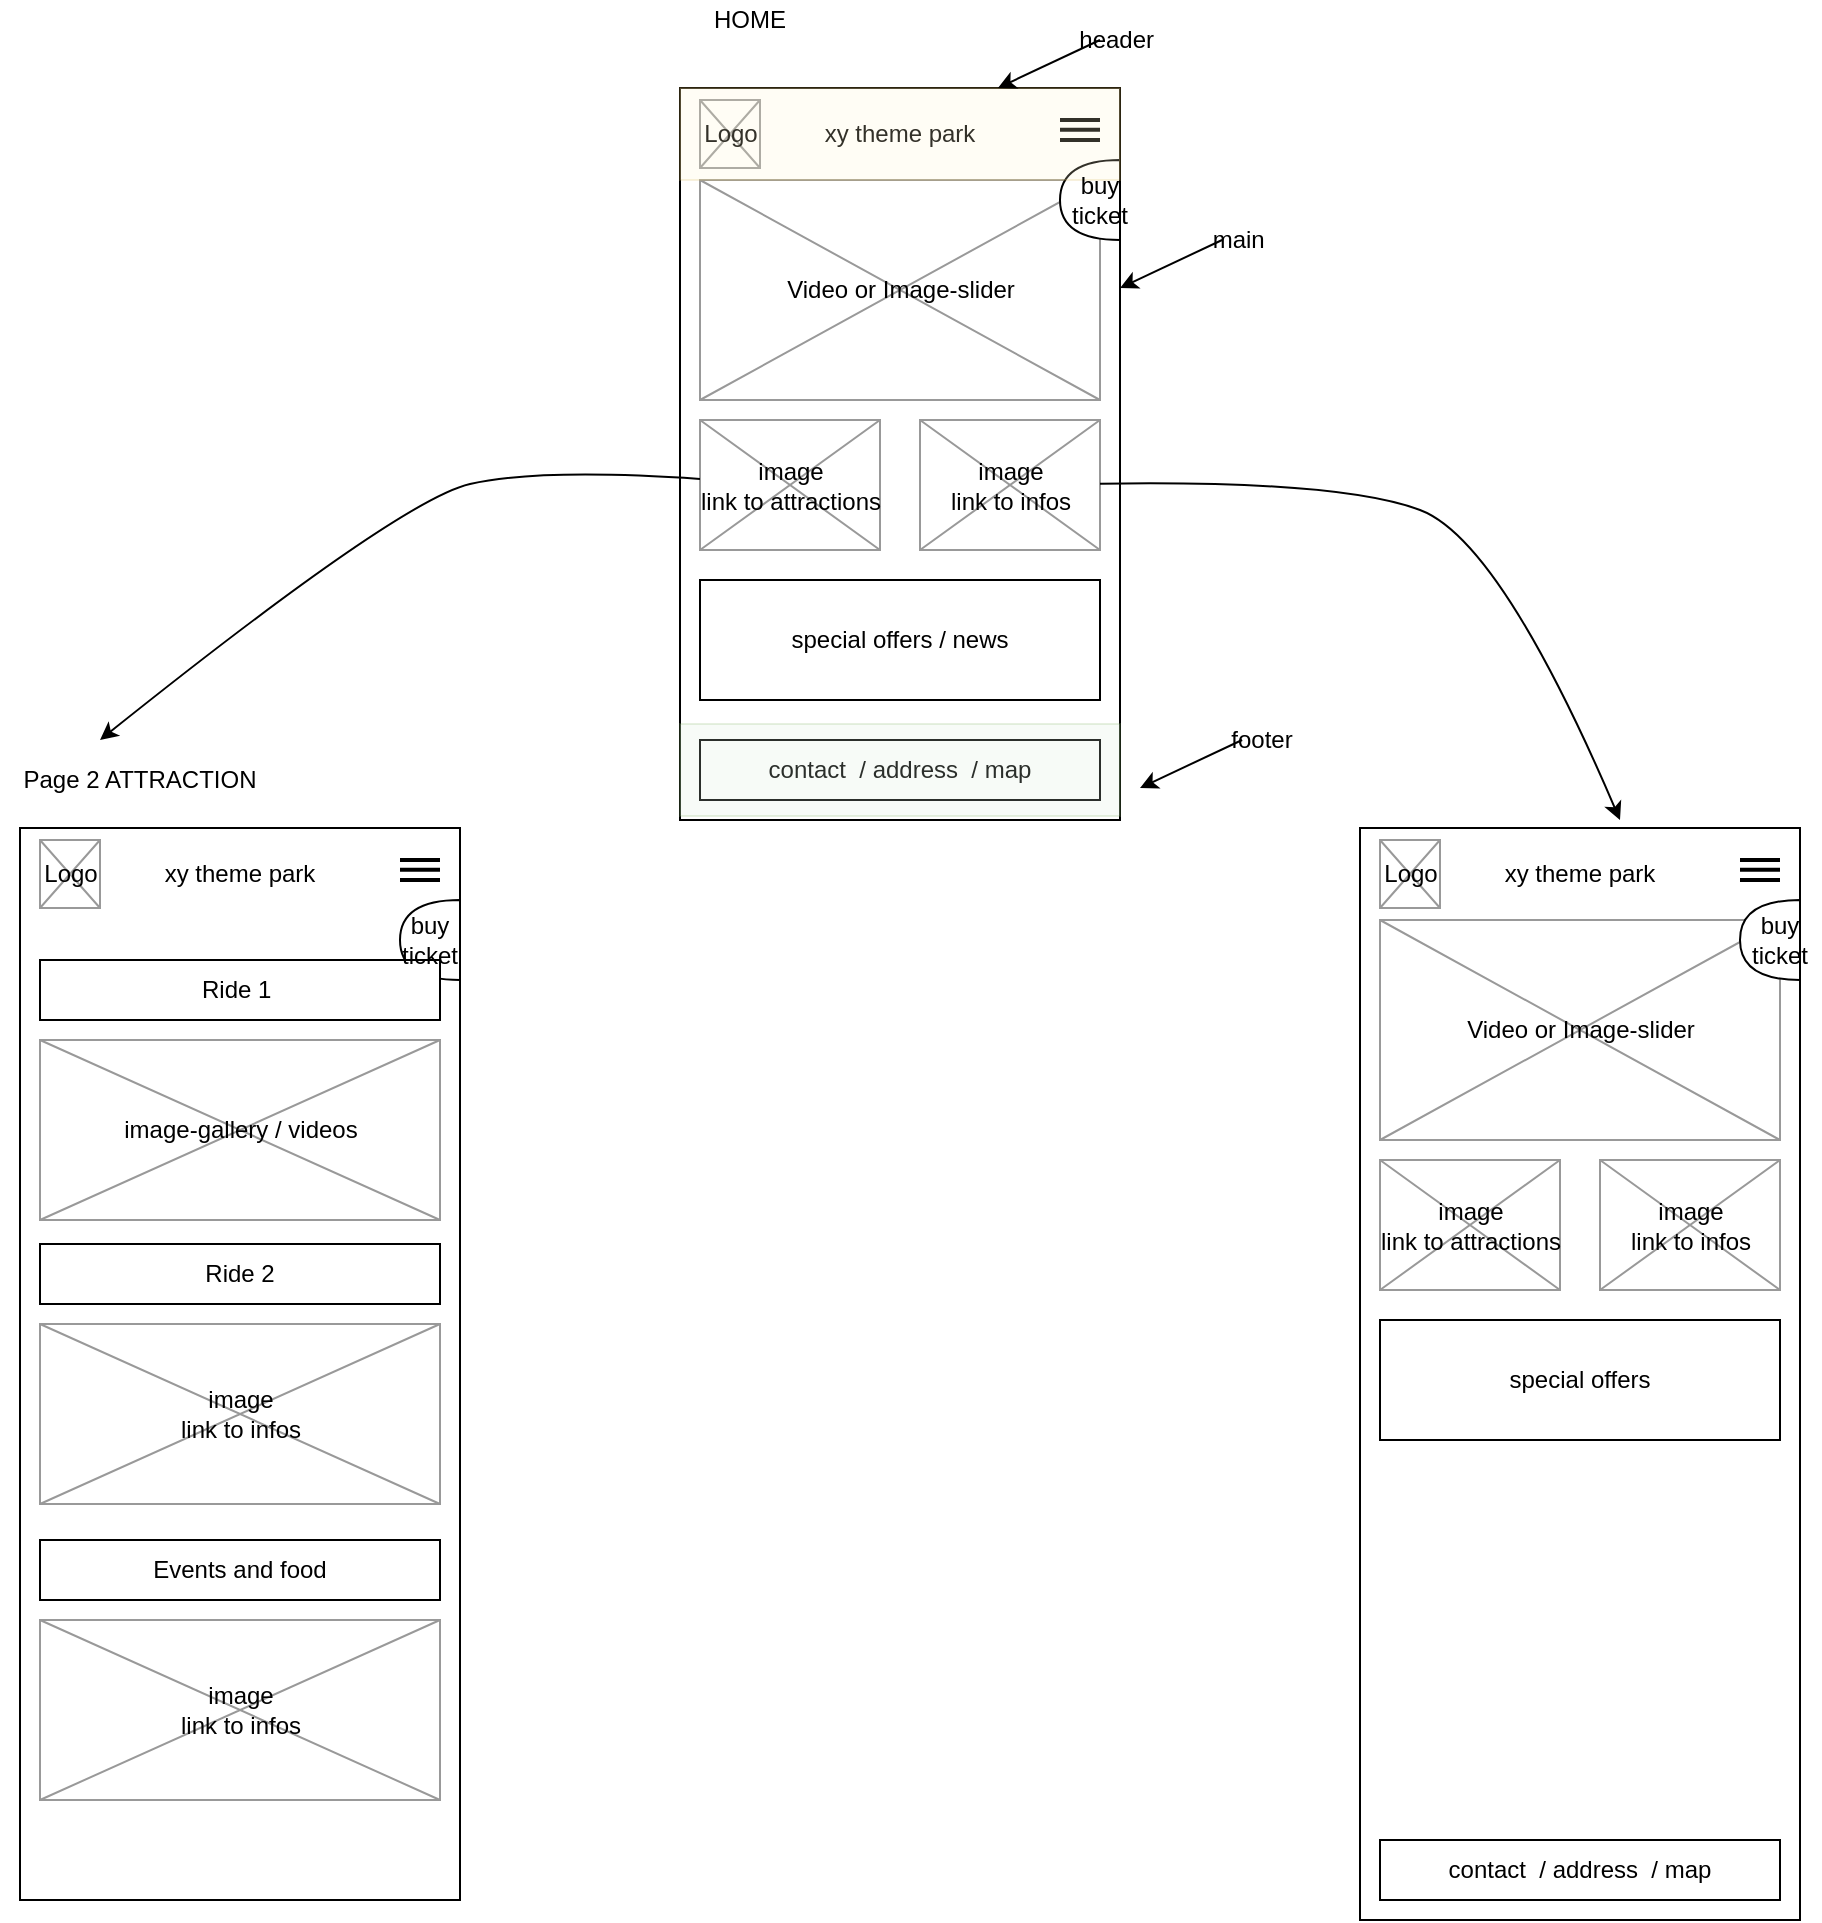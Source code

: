 <mxfile version="14.7.0" type="github"><diagram id="Tz94heCCpqs6r6Kg0a_S" name="Page-1"><mxGraphModel dx="1607" dy="961" grid="1" gridSize="10" guides="1" tooltips="1" connect="1" arrows="1" fold="1" page="1" pageScale="1" pageWidth="1169" pageHeight="827" math="0" shadow="0"><root><mxCell id="0"/><mxCell id="1" parent="0"/><mxCell id="b5tYH_EXLa9vp5NdrSGa-64" value="" style="rounded=0;whiteSpace=wrap;html=1;labelBackgroundColor=none;opacity=20;fillColor=#ffe6cc;strokeColor=#d79b00;" vertex="1" parent="1"><mxGeometry x="480" y="90" width="220" height="270" as="geometry"/></mxCell><mxCell id="b5tYH_EXLa9vp5NdrSGa-3" value="" style="rounded=0;whiteSpace=wrap;html=1;verticalAlign=middle;" vertex="1" parent="1"><mxGeometry x="480" y="44" width="220" height="366" as="geometry"/></mxCell><mxCell id="b5tYH_EXLa9vp5NdrSGa-8" value="HOME" style="text;html=1;strokeColor=none;fillColor=none;align=center;verticalAlign=middle;whiteSpace=wrap;rounded=0;" vertex="1" parent="1"><mxGeometry x="480" width="70" height="20" as="geometry"/></mxCell><mxCell id="b5tYH_EXLa9vp5NdrSGa-10" value="Page 2 ATTRACTION" style="text;html=1;strokeColor=none;fillColor=none;align=center;verticalAlign=middle;whiteSpace=wrap;rounded=0;" vertex="1" parent="1"><mxGeometry x="140" y="380" width="140" height="20" as="geometry"/></mxCell><mxCell id="b5tYH_EXLa9vp5NdrSGa-12" value="Video or Image-slider" style="verticalLabelPosition=middle;shadow=0;dashed=0;align=center;html=1;verticalAlign=middle;strokeWidth=1;shape=mxgraph.mockup.graphics.simpleIcon;strokeColor=#999999;fillColor=#ffffff;labelPosition=center;" vertex="1" parent="1"><mxGeometry x="490" y="90" width="200" height="110" as="geometry"/></mxCell><mxCell id="b5tYH_EXLa9vp5NdrSGa-16" value="image&lt;br&gt;link to attractions" style="verticalLabelPosition=middle;shadow=0;dashed=0;align=center;html=1;verticalAlign=middle;strokeWidth=1;shape=mxgraph.mockup.graphics.simpleIcon;strokeColor=#999999;fillColor=#ffffff;labelPosition=center;" vertex="1" parent="1"><mxGeometry x="490" y="210" width="90" height="65" as="geometry"/></mxCell><mxCell id="b5tYH_EXLa9vp5NdrSGa-21" value="image&lt;br&gt;link to infos" style="verticalLabelPosition=middle;shadow=0;dashed=0;align=center;html=1;verticalAlign=middle;strokeWidth=1;shape=mxgraph.mockup.graphics.simpleIcon;strokeColor=#999999;fillColor=#ffffff;labelPosition=center;" vertex="1" parent="1"><mxGeometry x="600" y="210" width="90" height="65" as="geometry"/></mxCell><mxCell id="b5tYH_EXLa9vp5NdrSGa-15" value="&lt;div&gt;Logo&lt;/div&gt;" style="verticalLabelPosition=middle;shadow=0;dashed=0;align=center;html=1;verticalAlign=middle;strokeWidth=1;shape=mxgraph.mockup.graphics.simpleIcon;strokeColor=#999999;fillColor=#ffffff;labelPosition=center;" vertex="1" parent="1"><mxGeometry x="490" y="50" width="30" height="34" as="geometry"/></mxCell><mxCell id="b5tYH_EXLa9vp5NdrSGa-24" value="" style="endArrow=none;html=1;strokeWidth=2;" edge="1" parent="1"><mxGeometry width="50" height="50" relative="1" as="geometry"><mxPoint x="670" y="60" as="sourcePoint"/><mxPoint x="690" y="60" as="targetPoint"/></mxGeometry></mxCell><mxCell id="b5tYH_EXLa9vp5NdrSGa-27" value="" style="endArrow=none;html=1;strokeWidth=2;" edge="1" parent="1"><mxGeometry width="50" height="50" relative="1" as="geometry"><mxPoint x="670" y="64.92" as="sourcePoint"/><mxPoint x="690" y="64.92" as="targetPoint"/></mxGeometry></mxCell><mxCell id="b5tYH_EXLa9vp5NdrSGa-28" value="" style="endArrow=none;html=1;strokeWidth=2;" edge="1" parent="1"><mxGeometry width="50" height="50" relative="1" as="geometry"><mxPoint x="670" y="70" as="sourcePoint"/><mxPoint x="690" y="70" as="targetPoint"/></mxGeometry></mxCell><mxCell id="b5tYH_EXLa9vp5NdrSGa-29" value="" style="shape=or;whiteSpace=wrap;html=1;gradientColor=none;rotation=-180;" vertex="1" parent="1"><mxGeometry x="670" y="80" width="30" height="40" as="geometry"/></mxCell><mxCell id="b5tYH_EXLa9vp5NdrSGa-30" value="xy theme park" style="text;html=1;strokeColor=none;fillColor=none;align=center;verticalAlign=middle;whiteSpace=wrap;rounded=0;" vertex="1" parent="1"><mxGeometry x="540" y="57" width="100" height="20" as="geometry"/></mxCell><mxCell id="b5tYH_EXLa9vp5NdrSGa-32" value="special offers / news" style="rounded=0;whiteSpace=wrap;html=1;gradientColor=none;" vertex="1" parent="1"><mxGeometry x="490" y="290" width="200" height="60" as="geometry"/></mxCell><mxCell id="b5tYH_EXLa9vp5NdrSGa-33" value="contact &amp;nbsp;/ address &amp;nbsp;/ map" style="rounded=0;whiteSpace=wrap;html=1;gradientColor=none;" vertex="1" parent="1"><mxGeometry x="490" y="370" width="200" height="30" as="geometry"/></mxCell><mxCell id="b5tYH_EXLa9vp5NdrSGa-35" value="" style="rounded=0;whiteSpace=wrap;html=1;verticalAlign=middle;" vertex="1" parent="1"><mxGeometry x="150" y="414" width="220" height="536" as="geometry"/></mxCell><mxCell id="b5tYH_EXLa9vp5NdrSGa-38" value="image-gallery / videos&lt;br&gt;" style="verticalLabelPosition=middle;shadow=0;dashed=0;align=center;html=1;verticalAlign=middle;strokeWidth=1;shape=mxgraph.mockup.graphics.simpleIcon;strokeColor=#999999;fillColor=#ffffff;labelPosition=center;" vertex="1" parent="1"><mxGeometry x="160" y="520" width="200" height="90" as="geometry"/></mxCell><mxCell id="b5tYH_EXLa9vp5NdrSGa-39" value="&lt;div&gt;Logo&lt;/div&gt;" style="verticalLabelPosition=middle;shadow=0;dashed=0;align=center;html=1;verticalAlign=middle;strokeWidth=1;shape=mxgraph.mockup.graphics.simpleIcon;strokeColor=#999999;fillColor=#ffffff;labelPosition=center;" vertex="1" parent="1"><mxGeometry x="160" y="420" width="30" height="34" as="geometry"/></mxCell><mxCell id="b5tYH_EXLa9vp5NdrSGa-40" value="" style="endArrow=none;html=1;strokeWidth=2;" edge="1" parent="1"><mxGeometry width="50" height="50" relative="1" as="geometry"><mxPoint x="340" y="430" as="sourcePoint"/><mxPoint x="360" y="430" as="targetPoint"/></mxGeometry></mxCell><mxCell id="b5tYH_EXLa9vp5NdrSGa-41" value="" style="endArrow=none;html=1;strokeWidth=2;" edge="1" parent="1"><mxGeometry width="50" height="50" relative="1" as="geometry"><mxPoint x="340" y="434.92" as="sourcePoint"/><mxPoint x="360" y="434.92" as="targetPoint"/></mxGeometry></mxCell><mxCell id="b5tYH_EXLa9vp5NdrSGa-42" value="" style="endArrow=none;html=1;strokeWidth=2;" edge="1" parent="1"><mxGeometry width="50" height="50" relative="1" as="geometry"><mxPoint x="340" y="440" as="sourcePoint"/><mxPoint x="360" y="440" as="targetPoint"/></mxGeometry></mxCell><mxCell id="b5tYH_EXLa9vp5NdrSGa-43" value="" style="shape=or;whiteSpace=wrap;html=1;gradientColor=none;rotation=-180;" vertex="1" parent="1"><mxGeometry x="340" y="450" width="30" height="40" as="geometry"/></mxCell><mxCell id="b5tYH_EXLa9vp5NdrSGa-44" value="xy theme park" style="text;html=1;strokeColor=none;fillColor=none;align=center;verticalAlign=middle;whiteSpace=wrap;rounded=0;" vertex="1" parent="1"><mxGeometry x="210" y="427" width="100" height="20" as="geometry"/></mxCell><mxCell id="b5tYH_EXLa9vp5NdrSGa-45" value="Ride 1&amp;nbsp;" style="rounded=0;whiteSpace=wrap;html=1;gradientColor=none;" vertex="1" parent="1"><mxGeometry x="160" y="480" width="200" height="30" as="geometry"/></mxCell><mxCell id="b5tYH_EXLa9vp5NdrSGa-47" value="" style="rounded=0;whiteSpace=wrap;html=1;verticalAlign=middle;" vertex="1" parent="1"><mxGeometry x="820" y="414" width="220" height="546" as="geometry"/></mxCell><mxCell id="b5tYH_EXLa9vp5NdrSGa-48" value="Video or Image-slider" style="verticalLabelPosition=middle;shadow=0;dashed=0;align=center;html=1;verticalAlign=middle;strokeWidth=1;shape=mxgraph.mockup.graphics.simpleIcon;strokeColor=#999999;fillColor=#ffffff;labelPosition=center;" vertex="1" parent="1"><mxGeometry x="830" y="460" width="200" height="110" as="geometry"/></mxCell><mxCell id="b5tYH_EXLa9vp5NdrSGa-49" value="image&lt;br&gt;link to attractions" style="verticalLabelPosition=middle;shadow=0;dashed=0;align=center;html=1;verticalAlign=middle;strokeWidth=1;shape=mxgraph.mockup.graphics.simpleIcon;strokeColor=#999999;fillColor=#ffffff;labelPosition=center;" vertex="1" parent="1"><mxGeometry x="830" y="580" width="90" height="65" as="geometry"/></mxCell><mxCell id="b5tYH_EXLa9vp5NdrSGa-50" value="image&lt;br&gt;link to infos" style="verticalLabelPosition=middle;shadow=0;dashed=0;align=center;html=1;verticalAlign=middle;strokeWidth=1;shape=mxgraph.mockup.graphics.simpleIcon;strokeColor=#999999;fillColor=#ffffff;labelPosition=center;" vertex="1" parent="1"><mxGeometry x="940" y="580" width="90" height="65" as="geometry"/></mxCell><mxCell id="b5tYH_EXLa9vp5NdrSGa-51" value="&lt;div&gt;Logo&lt;/div&gt;" style="verticalLabelPosition=middle;shadow=0;dashed=0;align=center;html=1;verticalAlign=middle;strokeWidth=1;shape=mxgraph.mockup.graphics.simpleIcon;strokeColor=#999999;fillColor=#ffffff;labelPosition=center;" vertex="1" parent="1"><mxGeometry x="830" y="420" width="30" height="34" as="geometry"/></mxCell><mxCell id="b5tYH_EXLa9vp5NdrSGa-52" value="" style="endArrow=none;html=1;strokeWidth=2;" edge="1" parent="1"><mxGeometry width="50" height="50" relative="1" as="geometry"><mxPoint x="1010" y="430" as="sourcePoint"/><mxPoint x="1030" y="430" as="targetPoint"/></mxGeometry></mxCell><mxCell id="b5tYH_EXLa9vp5NdrSGa-53" value="" style="endArrow=none;html=1;strokeWidth=2;" edge="1" parent="1"><mxGeometry width="50" height="50" relative="1" as="geometry"><mxPoint x="1010" y="434.92" as="sourcePoint"/><mxPoint x="1030" y="434.92" as="targetPoint"/></mxGeometry></mxCell><mxCell id="b5tYH_EXLa9vp5NdrSGa-54" value="" style="endArrow=none;html=1;strokeWidth=2;" edge="1" parent="1"><mxGeometry width="50" height="50" relative="1" as="geometry"><mxPoint x="1010" y="440" as="sourcePoint"/><mxPoint x="1030" y="440" as="targetPoint"/></mxGeometry></mxCell><mxCell id="b5tYH_EXLa9vp5NdrSGa-55" value="" style="shape=or;whiteSpace=wrap;html=1;gradientColor=none;rotation=-180;" vertex="1" parent="1"><mxGeometry x="1010" y="450" width="30" height="40" as="geometry"/></mxCell><mxCell id="b5tYH_EXLa9vp5NdrSGa-56" value="xy theme park" style="text;html=1;strokeColor=none;fillColor=none;align=center;verticalAlign=middle;whiteSpace=wrap;rounded=0;" vertex="1" parent="1"><mxGeometry x="880" y="427" width="100" height="20" as="geometry"/></mxCell><mxCell id="b5tYH_EXLa9vp5NdrSGa-57" value="special offers" style="rounded=0;whiteSpace=wrap;html=1;gradientColor=none;" vertex="1" parent="1"><mxGeometry x="830" y="660" width="200" height="60" as="geometry"/></mxCell><mxCell id="b5tYH_EXLa9vp5NdrSGa-58" value="contact &amp;nbsp;/ address &amp;nbsp;/ map" style="rounded=0;whiteSpace=wrap;html=1;gradientColor=none;" vertex="1" parent="1"><mxGeometry x="830" y="920" width="200" height="30" as="geometry"/></mxCell><mxCell id="b5tYH_EXLa9vp5NdrSGa-59" value="" style="rounded=0;whiteSpace=wrap;html=1;labelBackgroundColor=none;opacity=20;fillColor=#fff2cc;strokeColor=#d6b656;" vertex="1" parent="1"><mxGeometry x="480" y="44" width="220" height="46" as="geometry"/></mxCell><mxCell id="b5tYH_EXLa9vp5NdrSGa-62" value="" style="endArrow=classic;html=1;strokeWidth=1;" edge="1" parent="1" target="b5tYH_EXLa9vp5NdrSGa-59"><mxGeometry width="50" height="50" relative="1" as="geometry"><mxPoint x="690" y="20" as="sourcePoint"/><mxPoint x="800" y="34" as="targetPoint"/><Array as="points"/></mxGeometry></mxCell><mxCell id="b5tYH_EXLa9vp5NdrSGa-63" value="header&amp;nbsp;" style="text;html=1;strokeColor=none;fillColor=none;align=center;verticalAlign=middle;whiteSpace=wrap;rounded=0;labelBackgroundColor=none;opacity=20;" vertex="1" parent="1"><mxGeometry x="680" y="10" width="40" height="20" as="geometry"/></mxCell><mxCell id="b5tYH_EXLa9vp5NdrSGa-65" value="" style="endArrow=classic;html=1;strokeWidth=1;" edge="1" parent="1"><mxGeometry width="50" height="50" relative="1" as="geometry"><mxPoint x="751.06" y="120" as="sourcePoint"/><mxPoint x="699.996" y="144" as="targetPoint"/><Array as="points"/></mxGeometry></mxCell><mxCell id="b5tYH_EXLa9vp5NdrSGa-66" value="main&amp;nbsp;" style="text;html=1;strokeColor=none;fillColor=none;align=center;verticalAlign=middle;whiteSpace=wrap;rounded=0;labelBackgroundColor=none;opacity=20;" vertex="1" parent="1"><mxGeometry x="741.06" y="110" width="40" height="20" as="geometry"/></mxCell><mxCell id="b5tYH_EXLa9vp5NdrSGa-67" value="" style="endArrow=classic;html=1;strokeWidth=1;" edge="1" parent="1"><mxGeometry width="50" height="50" relative="1" as="geometry"><mxPoint x="761.06" y="370" as="sourcePoint"/><mxPoint x="709.996" y="394" as="targetPoint"/><Array as="points"/></mxGeometry></mxCell><mxCell id="b5tYH_EXLa9vp5NdrSGa-68" value="footer" style="text;html=1;strokeColor=none;fillColor=none;align=center;verticalAlign=middle;whiteSpace=wrap;rounded=0;labelBackgroundColor=none;opacity=20;" vertex="1" parent="1"><mxGeometry x="751.06" y="360" width="40" height="20" as="geometry"/></mxCell><mxCell id="b5tYH_EXLa9vp5NdrSGa-69" value="" style="rounded=0;whiteSpace=wrap;html=1;labelBackgroundColor=none;opacity=20;fillColor=#d5e8d4;strokeColor=#82b366;" vertex="1" parent="1"><mxGeometry x="480" y="362" width="220" height="46" as="geometry"/></mxCell><mxCell id="b5tYH_EXLa9vp5NdrSGa-70" value="" style="curved=1;endArrow=classic;html=1;strokeWidth=1;" edge="1" parent="1" source="b5tYH_EXLa9vp5NdrSGa-16"><mxGeometry width="50" height="50" relative="1" as="geometry"><mxPoint x="310" y="210" as="sourcePoint"/><mxPoint x="190" y="370" as="targetPoint"/><Array as="points"><mxPoint x="410" y="234"/><mxPoint x="340" y="250"/></Array></mxGeometry></mxCell><mxCell id="b5tYH_EXLa9vp5NdrSGa-71" value="" style="curved=1;endArrow=classic;html=1;strokeWidth=1;" edge="1" parent="1" source="b5tYH_EXLa9vp5NdrSGa-21"><mxGeometry width="50" height="50" relative="1" as="geometry"><mxPoint x="730" y="239" as="sourcePoint"/><mxPoint x="950" y="410" as="targetPoint"/><Array as="points"><mxPoint x="810" y="240"/><mxPoint x="890" y="270"/></Array></mxGeometry></mxCell><mxCell id="b5tYH_EXLa9vp5NdrSGa-72" value="buy ticket" style="text;html=1;strokeColor=none;fillColor=none;align=center;verticalAlign=middle;whiteSpace=wrap;rounded=0;labelBackgroundColor=none;opacity=20;" vertex="1" parent="1"><mxGeometry x="670" y="90" width="40" height="20" as="geometry"/></mxCell><mxCell id="b5tYH_EXLa9vp5NdrSGa-73" value="buy ticket" style="text;html=1;strokeColor=none;fillColor=none;align=center;verticalAlign=middle;whiteSpace=wrap;rounded=0;labelBackgroundColor=none;opacity=20;" vertex="1" parent="1"><mxGeometry x="335" y="460" width="40" height="20" as="geometry"/></mxCell><mxCell id="b5tYH_EXLa9vp5NdrSGa-74" value="buy ticket" style="text;html=1;strokeColor=none;fillColor=none;align=center;verticalAlign=middle;whiteSpace=wrap;rounded=0;labelBackgroundColor=none;opacity=20;" vertex="1" parent="1"><mxGeometry x="1010" y="460" width="40" height="20" as="geometry"/></mxCell><mxCell id="b5tYH_EXLa9vp5NdrSGa-75" value="image&lt;br&gt;link to infos" style="verticalLabelPosition=middle;shadow=0;dashed=0;align=center;html=1;verticalAlign=middle;strokeWidth=1;shape=mxgraph.mockup.graphics.simpleIcon;strokeColor=#999999;fillColor=#ffffff;labelPosition=center;" vertex="1" parent="1"><mxGeometry x="160" y="662" width="200" height="90" as="geometry"/></mxCell><mxCell id="b5tYH_EXLa9vp5NdrSGa-76" value="Ride 2" style="rounded=0;whiteSpace=wrap;html=1;gradientColor=none;" vertex="1" parent="1"><mxGeometry x="160" y="622" width="200" height="30" as="geometry"/></mxCell><mxCell id="b5tYH_EXLa9vp5NdrSGa-77" value="image&lt;br&gt;link to infos" style="verticalLabelPosition=middle;shadow=0;dashed=0;align=center;html=1;verticalAlign=middle;strokeWidth=1;shape=mxgraph.mockup.graphics.simpleIcon;strokeColor=#999999;fillColor=#ffffff;labelPosition=center;" vertex="1" parent="1"><mxGeometry x="160" y="810" width="200" height="90" as="geometry"/></mxCell><mxCell id="b5tYH_EXLa9vp5NdrSGa-78" value="Events and food" style="rounded=0;whiteSpace=wrap;html=1;gradientColor=none;" vertex="1" parent="1"><mxGeometry x="160" y="770" width="200" height="30" as="geometry"/></mxCell></root></mxGraphModel></diagram></mxfile>